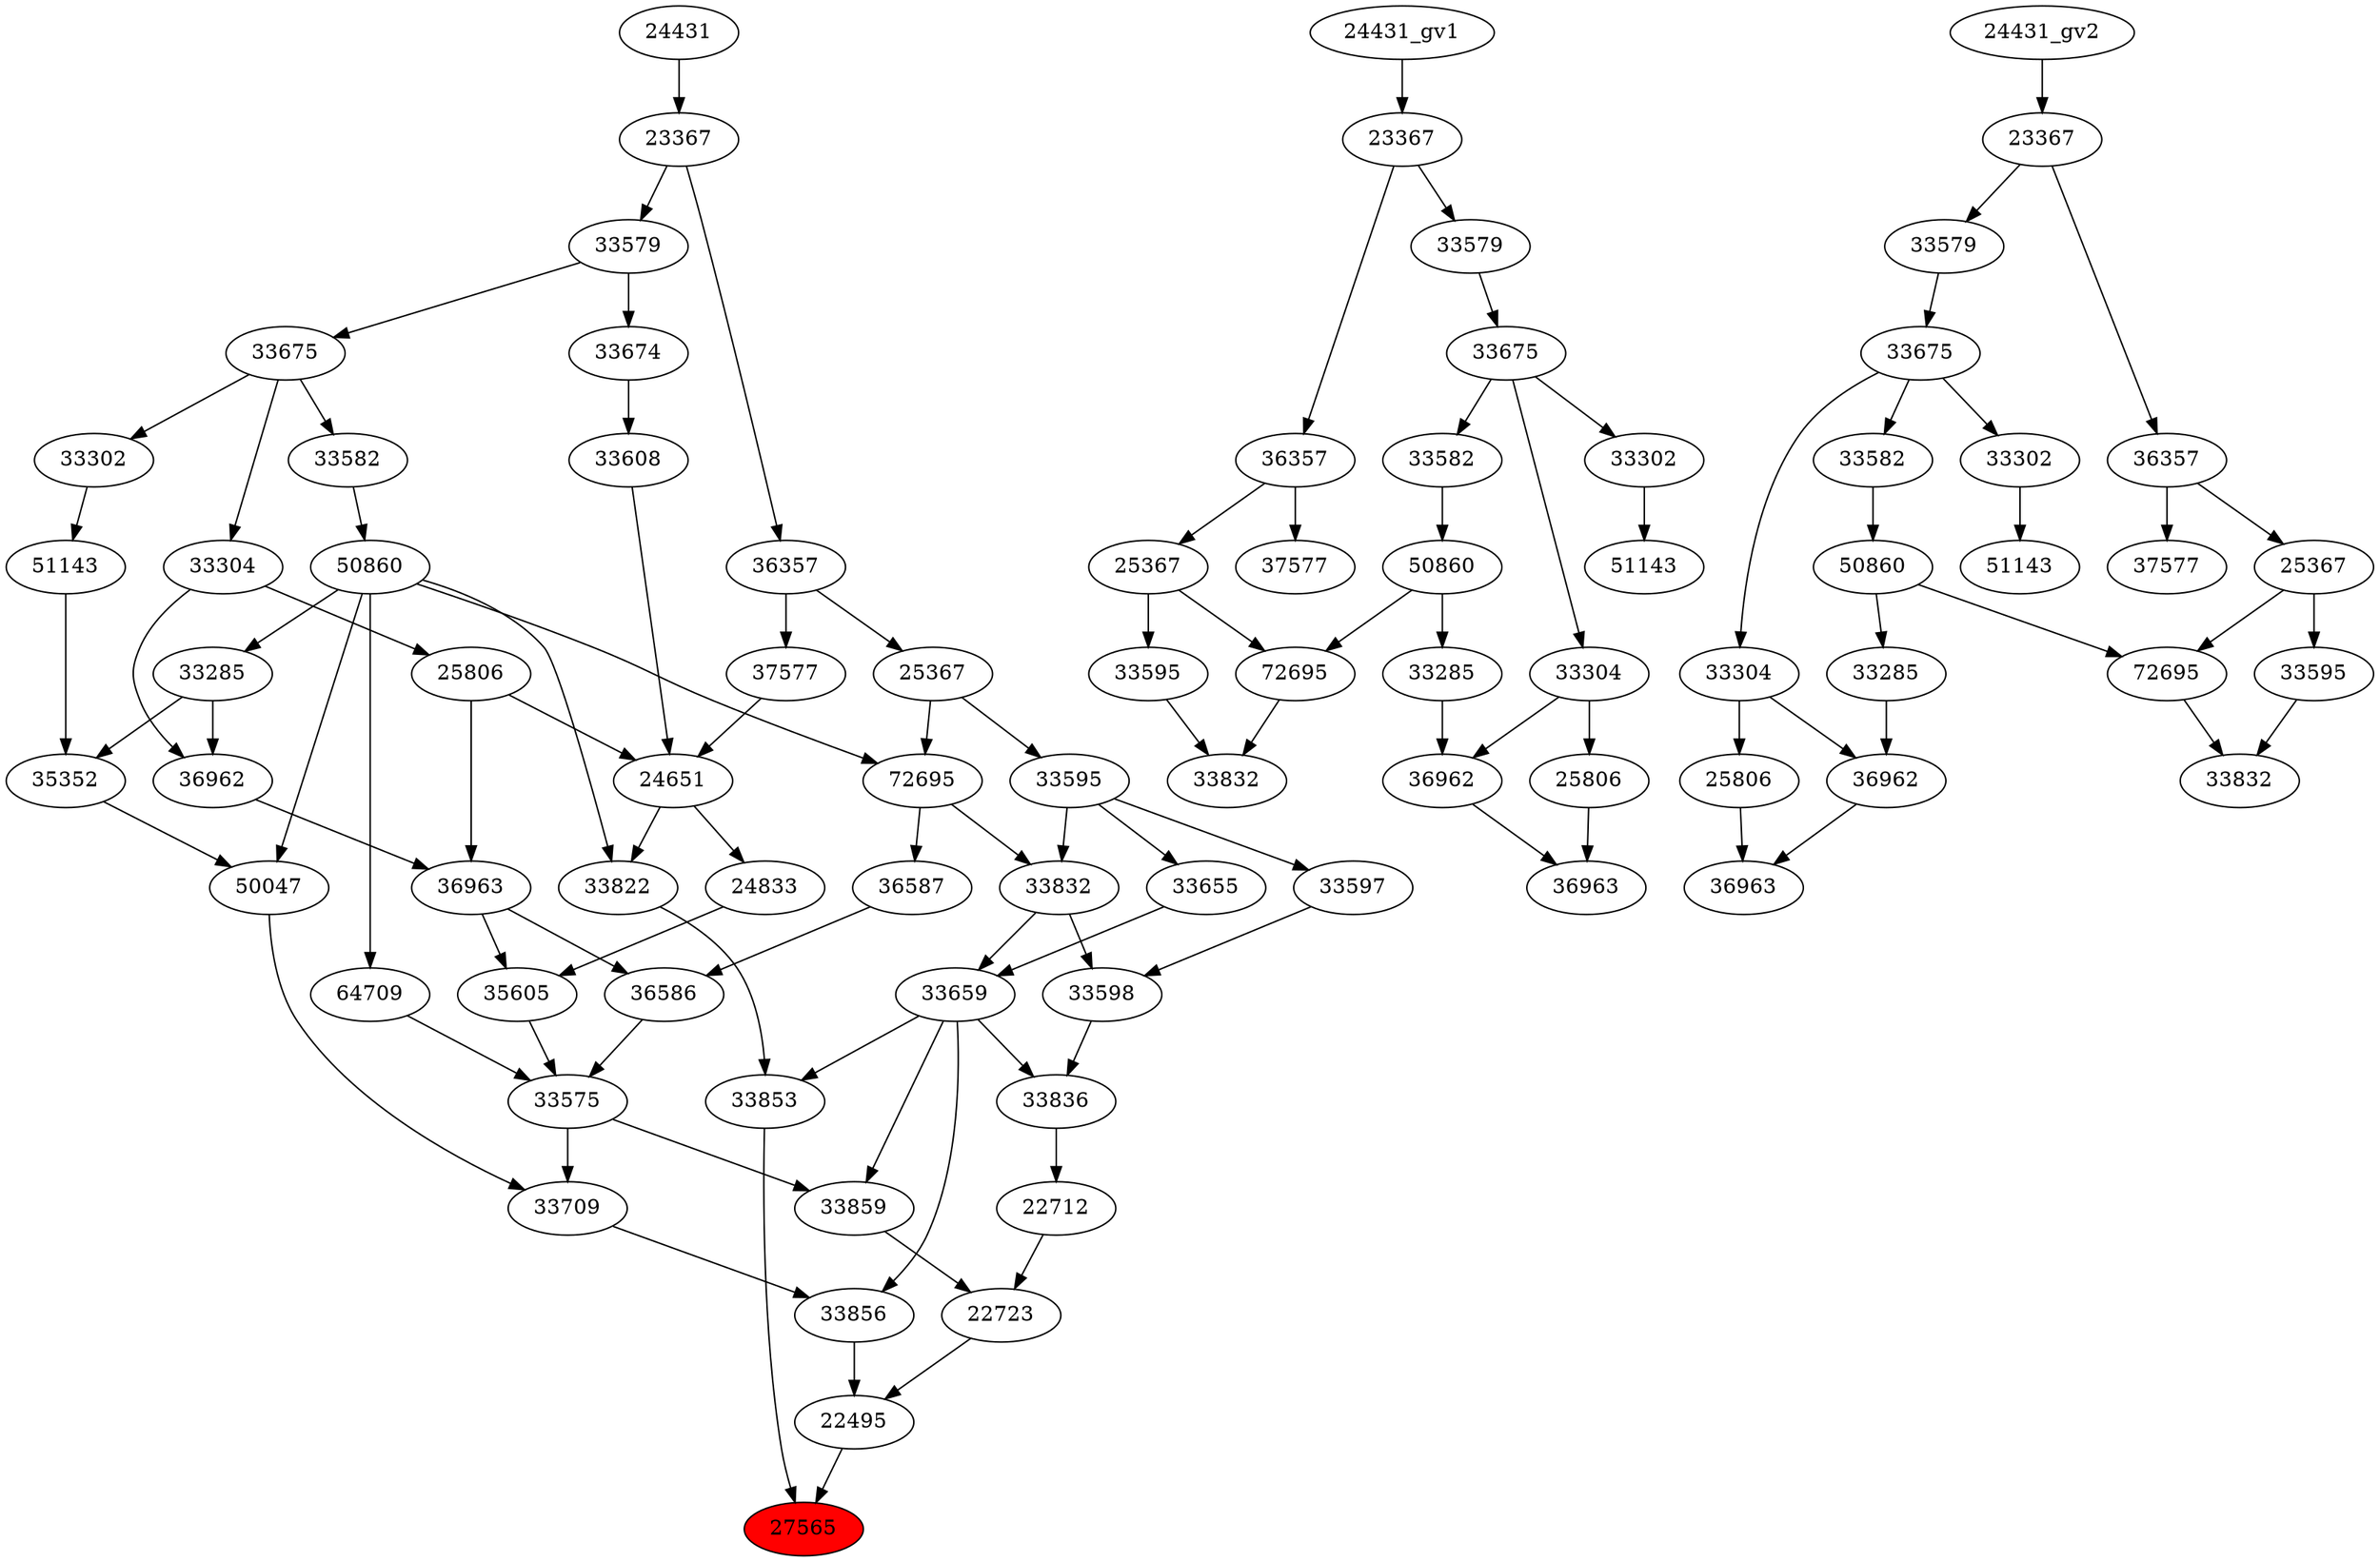 strict digraph root {
	node [label="\N"];
	{
		node [fillcolor="",
			label="\N",
			style=""
		];
		27565		 [fillcolor=red,
			label=27565,
			style=filled];
		22495		 [label=22495];
		22495 -> 27565;
		33853		 [label=33853];
		33853 -> 27565;
		22723		 [label=22723];
		22723 -> 22495;
		33856		 [label=33856];
		33856 -> 22495;
		33659		 [label=33659];
		33659 -> 33853;
		33659 -> 33856;
		33859		 [label=33859];
		33659 -> 33859;
		33836		 [label=33836];
		33659 -> 33836;
		33822		 [label=33822];
		33822 -> 33853;
		22712		 [label=22712];
		22712 -> 22723;
		33859 -> 22723;
		33709		 [label=33709];
		33709 -> 33856;
		33655		 [label=33655];
		33655 -> 33659;
		33832		 [label=33832];
		33832 -> 33659;
		33598		 [label=33598];
		33832 -> 33598;
		24651		 [label=24651];
		24651 -> 33822;
		24833		 [label=24833];
		24651 -> 24833;
		50860		 [label=50860];
		50860 -> 33822;
		50047		 [label=50047];
		50860 -> 50047;
		72695		 [label=72695];
		50860 -> 72695;
		64709		 [label=64709];
		50860 -> 64709;
		33285		 [label=33285];
		50860 -> 33285;
		33836 -> 22712;
		33575		 [label=33575];
		33575 -> 33859;
		33575 -> 33709;
		50047 -> 33709;
		33595		 [label=33595];
		33595 -> 33655;
		33595 -> 33832;
		33597		 [label=33597];
		33595 -> 33597;
		72695 -> 33832;
		36587		 [label=36587];
		72695 -> 36587;
		25806		 [label=25806];
		25806 -> 24651;
		36963		 [label=36963];
		25806 -> 36963;
		33608		 [label=33608];
		33608 -> 24651;
		37577		 [label=37577];
		37577 -> 24651;
		33582		 [label=33582];
		33582 -> 50860;
		33598 -> 33836;
		36586		 [label=36586];
		36586 -> 33575;
		35605		 [label=35605];
		35605 -> 33575;
		64709 -> 33575;
		35352		 [label=35352];
		35352 -> 50047;
		25367		 [label=25367];
		25367 -> 33595;
		25367 -> 72695;
		33304		 [label=33304];
		33304 -> 25806;
		36962		 [label=36962];
		33304 -> 36962;
		33674		 [label=33674];
		33674 -> 33608;
		36357		 [label=36357];
		36357 -> 37577;
		36357 -> 25367;
		33675		 [label=33675];
		33675 -> 33582;
		33675 -> 33304;
		33302		 [label=33302];
		33675 -> 33302;
		33597 -> 33598;
		36587 -> 36586;
		36963 -> 36586;
		36963 -> 35605;
		24833 -> 35605;
		33285 -> 35352;
		33285 -> 36962;
		51143		 [label=51143];
		51143 -> 35352;
		33579		 [label=33579];
		33579 -> 33674;
		33579 -> 33675;
		23367		 [label=23367];
		23367 -> 36357;
		23367 -> 33579;
		36962 -> 36963;
		33302 -> 51143;
		24431		 [label=24431];
		24431 -> 23367;
	}
	{
		node [label="\N"];
		"33832_gv1"		 [label=33832];
		"72695_gv1"		 [label=72695];
		"72695_gv1" -> "33832_gv1";
		"33595_gv1"		 [label=33595];
		"33595_gv1" -> "33832_gv1";
		"50860_gv1"		 [label=50860];
		"50860_gv1" -> "72695_gv1";
		"33285_gv1"		 [label=33285];
		"50860_gv1" -> "33285_gv1";
		"33582_gv1"		 [label=33582];
		"33582_gv1" -> "50860_gv1";
		"25367_gv1"		 [label=25367];
		"25367_gv1" -> "72695_gv1";
		"25367_gv1" -> "33595_gv1";
		"25806_gv1"		 [label=25806];
		"36963_gv1"		 [label=36963];
		"25806_gv1" -> "36963_gv1";
		"33304_gv1"		 [label=33304];
		"33304_gv1" -> "25806_gv1";
		"36962_gv1"		 [label=36962];
		"33304_gv1" -> "36962_gv1";
		"37577_gv1"		 [label=37577];
		"36357_gv1"		 [label=36357];
		"36357_gv1" -> "25367_gv1";
		"36357_gv1" -> "37577_gv1";
		"33675_gv1"		 [label=33675];
		"33675_gv1" -> "33582_gv1";
		"33675_gv1" -> "33304_gv1";
		"33302_gv1"		 [label=33302];
		"33675_gv1" -> "33302_gv1";
		"23367_gv1"		 [label=23367];
		"23367_gv1" -> "36357_gv1";
		"33579_gv1"		 [label=33579];
		"23367_gv1" -> "33579_gv1";
		"33579_gv1" -> "33675_gv1";
		"36962_gv1" -> "36963_gv1";
		"33285_gv1" -> "36962_gv1";
		"51143_gv1"		 [label=51143];
		"33302_gv1" -> "51143_gv1";
		"24431_gv1" -> "23367_gv1";
	}
	{
		node [label="\N"];
		"33285_gv2"		 [label=33285];
		"36962_gv2"		 [label=36962];
		"33285_gv2" -> "36962_gv2";
		"50860_gv2"		 [label=50860];
		"50860_gv2" -> "33285_gv2";
		"72695_gv2"		 [label=72695];
		"50860_gv2" -> "72695_gv2";
		"51143_gv2"		 [label=51143];
		"33302_gv2"		 [label=33302];
		"33302_gv2" -> "51143_gv2";
		"33582_gv2"		 [label=33582];
		"33582_gv2" -> "50860_gv2";
		"33675_gv2"		 [label=33675];
		"33675_gv2" -> "33302_gv2";
		"33675_gv2" -> "33582_gv2";
		"33304_gv2"		 [label=33304];
		"33675_gv2" -> "33304_gv2";
		"33579_gv2"		 [label=33579];
		"33579_gv2" -> "33675_gv2";
		"36963_gv2"		 [label=36963];
		"36962_gv2" -> "36963_gv2";
		"25806_gv2"		 [label=25806];
		"25806_gv2" -> "36963_gv2";
		"23367_gv2"		 [label=23367];
		"23367_gv2" -> "33579_gv2";
		"36357_gv2"		 [label=36357];
		"23367_gv2" -> "36357_gv2";
		"33832_gv2"		 [label=33832];
		"72695_gv2" -> "33832_gv2";
		"25367_gv2"		 [label=25367];
		"25367_gv2" -> "72695_gv2";
		"33595_gv2"		 [label=33595];
		"25367_gv2" -> "33595_gv2";
		"33304_gv2" -> "36962_gv2";
		"33304_gv2" -> "25806_gv2";
		"24431_gv2" -> "23367_gv2";
		"36357_gv2" -> "25367_gv2";
		"37577_gv2"		 [label=37577];
		"36357_gv2" -> "37577_gv2";
		"33595_gv2" -> "33832_gv2";
	}
}

